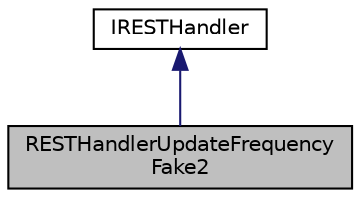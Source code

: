digraph "RESTHandlerUpdateFrequencyFake2"
{
  edge [fontname="Helvetica",fontsize="10",labelfontname="Helvetica",labelfontsize="10"];
  node [fontname="Helvetica",fontsize="10",shape=record];
  Node2 [label="RESTHandlerUpdateFrequency\lFake2",height=0.2,width=0.4,color="black", fillcolor="grey75", style="filled", fontcolor="black"];
  Node3 -> Node2 [dir="back",color="midnightblue",fontsize="10",style="solid",fontname="Helvetica"];
  Node3 [label="IRESTHandler",height=0.2,width=0.4,color="black", fillcolor="white", style="filled",URL="$classIRESTHandler.html"];
}
